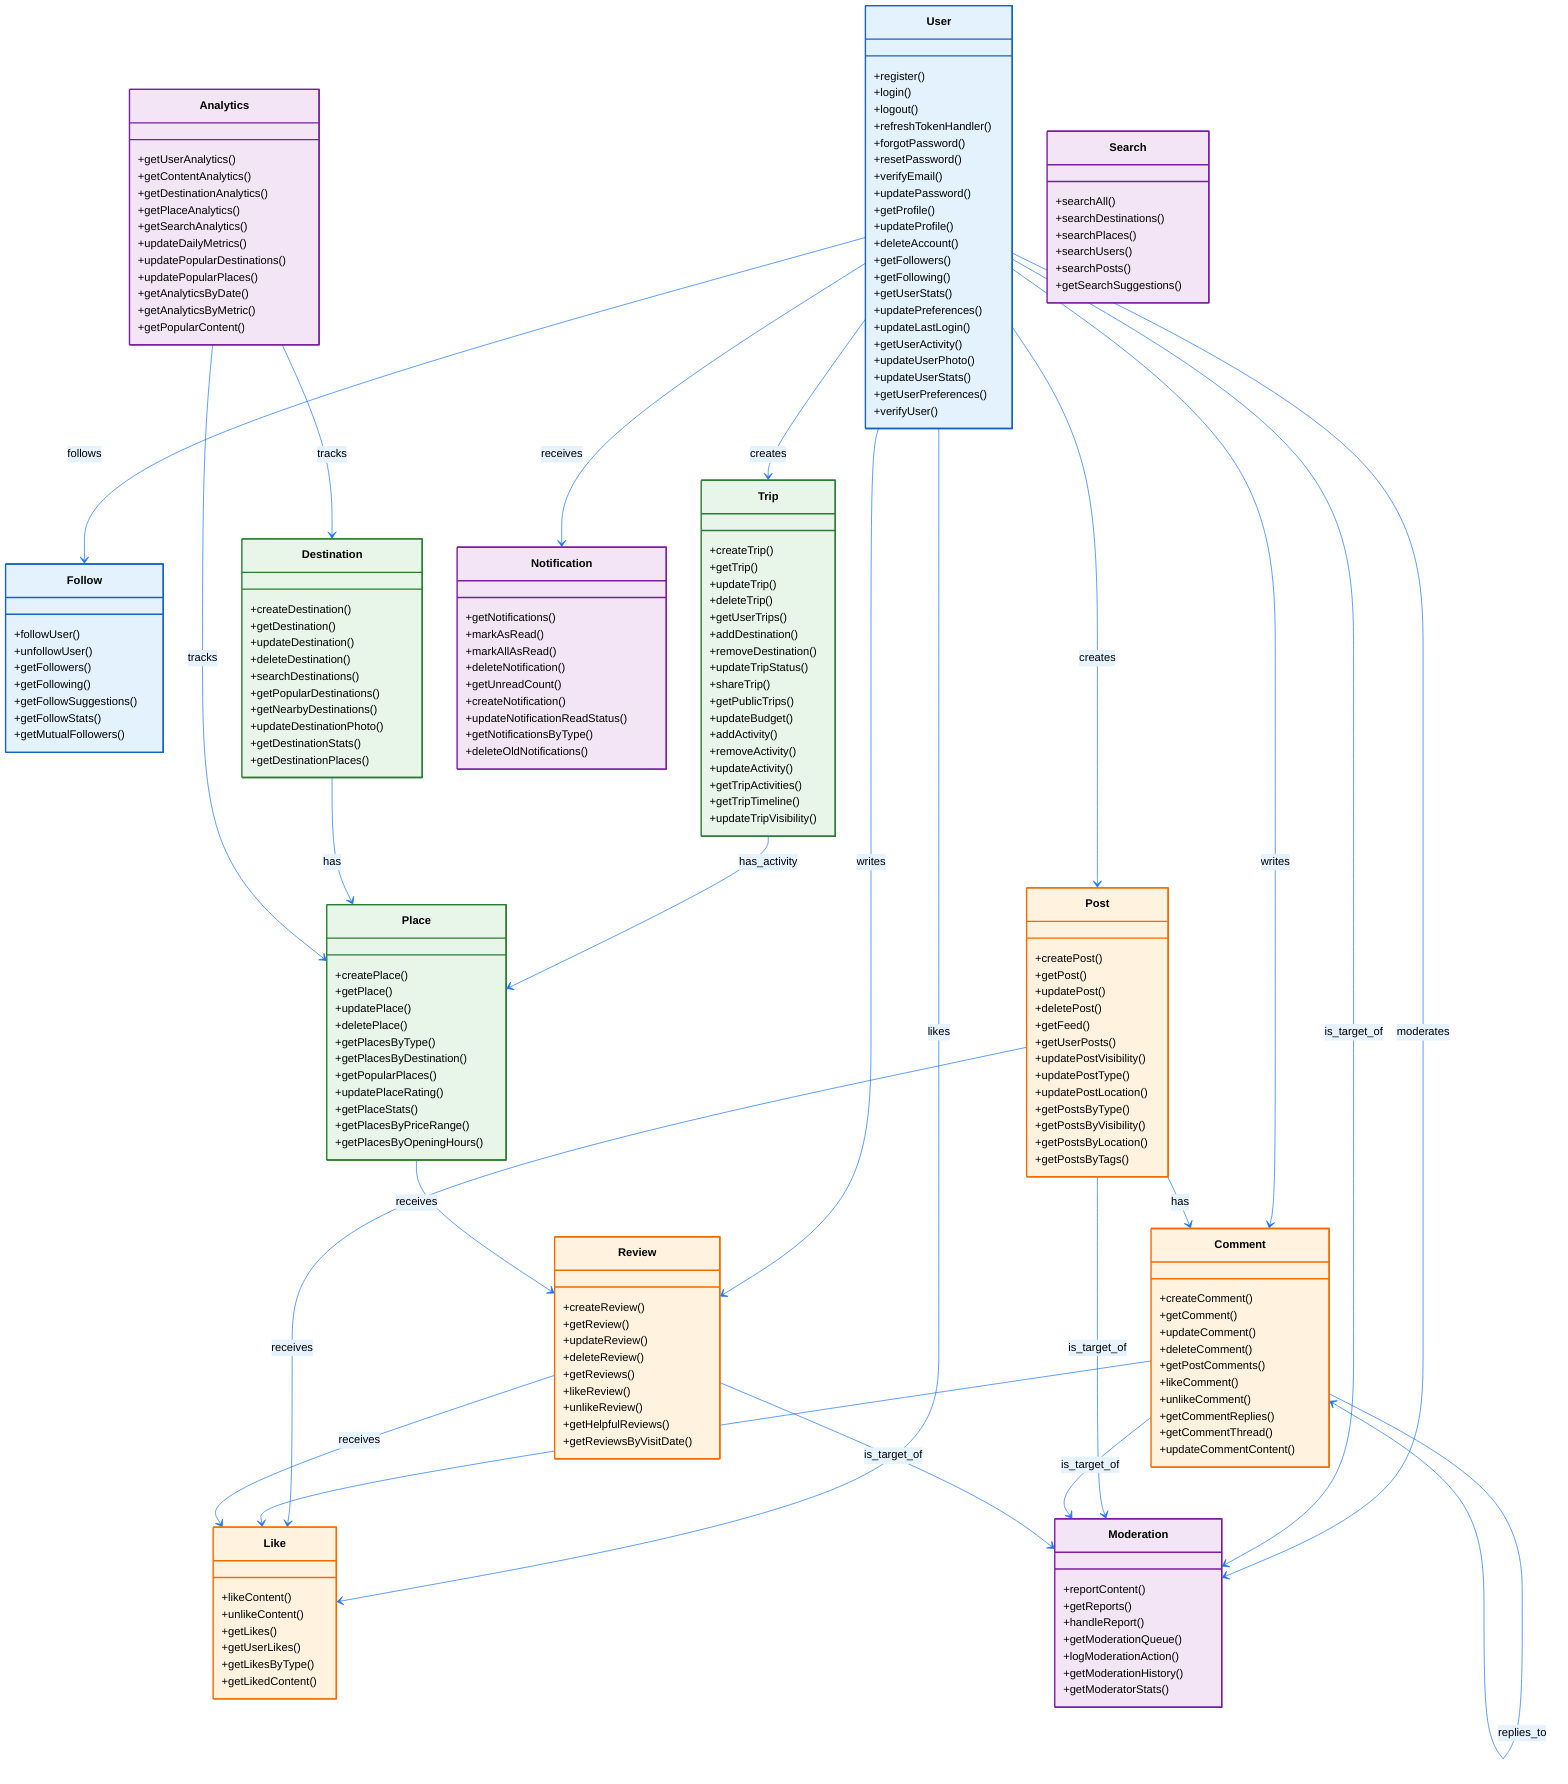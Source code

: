 %%{init: {
    'theme': 'base',
    'themeVariables': {
        'primaryColor': '#e6f3ff',
        'primaryTextColor': '#000',
        'primaryBorderColor': '#1a75ff',
        'lineColor': '#1a75ff',
        'secondaryColor': '#f9f9f9',
        'tertiaryColor': '#fff'
    },
    'classDiagram': {
        'useMaxWidth': false
    }
}}%%

classDiagram
    %% User Management Classes
    class User:::userManagement {
        +register()
        +login()
        +logout()
        +refreshTokenHandler()
        +forgotPassword()
        +resetPassword()
        +verifyEmail()
        +updatePassword()
        +getProfile()
        +updateProfile()
        +deleteAccount()
        +getFollowers()
        +getFollowing()
        +getUserStats()
        +updatePreferences()
        +updateLastLogin()
        +getUserActivity()
        +updateUserPhoto()
        +updateUserStats()
        +getUserPreferences()
        +verifyUser()
    }

    class Follow:::userManagement {
        +followUser()
        +unfollowUser()
        +getFollowers()
        +getFollowing()
        +getFollowSuggestions()
        +getFollowStats()
        +getMutualFollowers()
    }

    %% Content Classes
    class Trip:::content {
        +createTrip()
        +getTrip()
        +updateTrip()
        +deleteTrip()
        +getUserTrips()
        +addDestination()
        +removeDestination()
        +updateTripStatus()
        +shareTrip()
        +getPublicTrips()
        +updateBudget()
        +addActivity()
        +removeActivity()
        +updateActivity()
        +getTripActivities()
        +getTripTimeline()
        +updateTripVisibility()
    }

    class Destination:::content {
        +createDestination()
        +getDestination()
        +updateDestination()
        +deleteDestination()
        +searchDestinations()
        +getPopularDestinations()
        +getNearbyDestinations()
        +updateDestinationPhoto()
        +getDestinationStats()
        +getDestinationPlaces()
    }

    class Place:::content {
        +createPlace()
        +getPlace()
        +updatePlace()
        +deletePlace()
        +getPlacesByType()
        +getPlacesByDestination()
        +getPopularPlaces()
        +updatePlaceRating()
        +getPlaceStats()
        +getPlacesByPriceRange()
        +getPlacesByOpeningHours()
    }

    %% Social Interaction Classes
    class Post:::social {
        +createPost()
        +getPost()
        +updatePost()
        +deletePost()
        +getFeed()
        +getUserPosts()
        +updatePostVisibility()
        +updatePostType()
        +updatePostLocation()
        +getPostsByType()
        +getPostsByVisibility()
        +getPostsByLocation()
        +getPostsByTags()
    }

    class Comment:::social {
        +createComment()
        +getComment()
        +updateComment()
        +deleteComment()
        +getPostComments()
        +likeComment()
        +unlikeComment()
        +getCommentReplies()
        +getCommentThread()
        +updateCommentContent()
    }

    class Review:::social {
        +createReview()
        +getReview()
        +updateReview()
        +deleteReview()
        +getReviews()
        +likeReview()
        +unlikeReview()
        +getHelpfulReviews()
        +getReviewsByVisitDate()
    }

    class Like:::social {
        +likeContent()
        +unlikeContent()
        +getLikes()
        +getUserLikes()
        +getLikesByType()
        +getLikedContent()
    }

    %% System Classes
    class Notification:::system {
        +getNotifications()
        +markAsRead()
        +markAllAsRead()
        +deleteNotification()
        +getUnreadCount()
        +createNotification()
        +updateNotificationReadStatus()
        +getNotificationsByType()
        +deleteOldNotifications()
    }

    class Analytics:::system {
        +getUserAnalytics()
        +getContentAnalytics()
        +getDestinationAnalytics()
        +getPlaceAnalytics()
        +getSearchAnalytics()
        +updateDailyMetrics()
        +updatePopularDestinations()
        +updatePopularPlaces()
        +getAnalyticsByDate()
        +getAnalyticsByMetric()
        +getPopularContent()
    }

    class Moderation:::system {
        +reportContent()
        +getReports()
        +handleReport()
        +getModerationQueue()
        +logModerationAction()
        +getModerationHistory()
        +getModeratorStats()
    }

    class Search:::system {
        +searchAll()
        +searchDestinations()
        +searchPlaces()
        +searchUsers()
        +searchPosts()
        +getSearchSuggestions()
    }

    %% Relationships
    User --> Trip : creates
    User --> Review : writes
    User --> Post : creates
    User --> Comment : writes
    User --> Follow : follows
    User --> Like : likes
    User --> Notification : receives
    User --> Moderation : moderates
    User --> Moderation : is_target_of
    Trip --> Place : has_activity
    Destination --> Place : has
    Place --> Review : receives
    Post --> Comment : has
    Post --> Like : receives
    Post --> Moderation : is_target_of
    Comment --> Like : receives
    Comment --> Comment : replies_to
    Comment --> Moderation : is_target_of
    Review --> Like : receives
    Review --> Moderation : is_target_of
    Analytics --> Destination : tracks
    Analytics --> Place : tracks

    %% Class styling
    classDef userManagement fill:#e3f2fd,stroke:#1565c0,stroke-width:2px
    classDef content fill:#e8f5e9,stroke:#2e7d32,stroke-width:2px
    classDef social fill:#fff3e0,stroke:#ef6c00,stroke-width:2px
    classDef system fill:#f3e5f5,stroke:#7b1fa2,stroke-width:2px